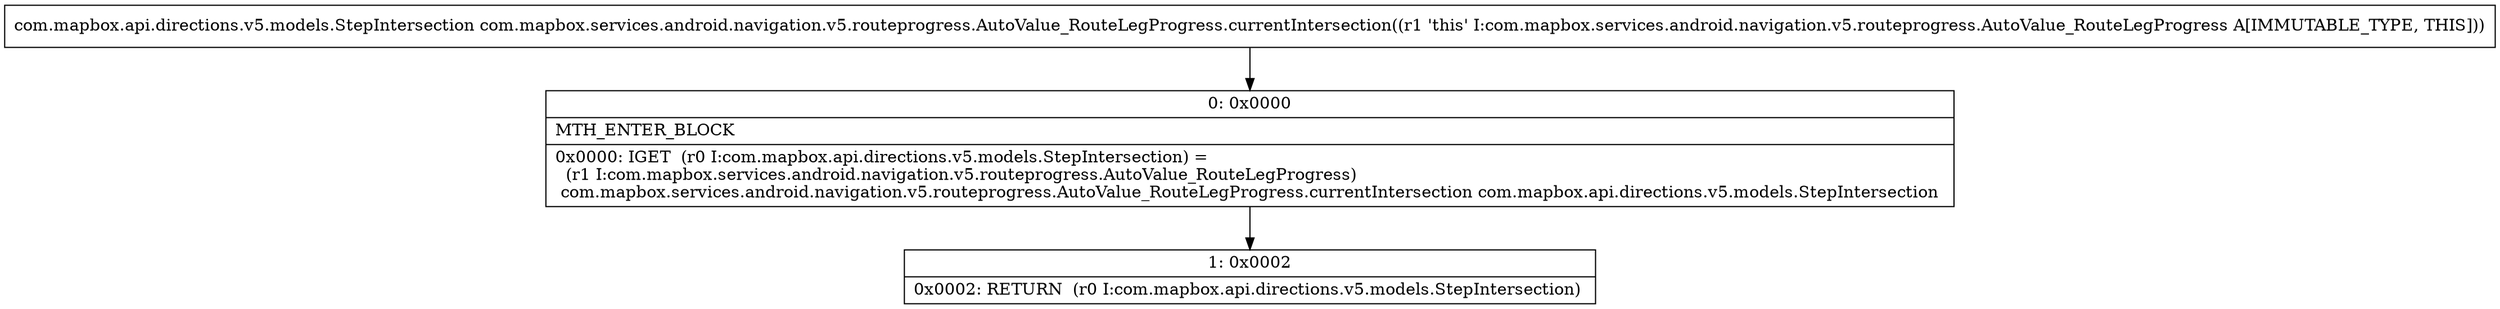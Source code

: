 digraph "CFG forcom.mapbox.services.android.navigation.v5.routeprogress.AutoValue_RouteLegProgress.currentIntersection()Lcom\/mapbox\/api\/directions\/v5\/models\/StepIntersection;" {
Node_0 [shape=record,label="{0\:\ 0x0000|MTH_ENTER_BLOCK\l|0x0000: IGET  (r0 I:com.mapbox.api.directions.v5.models.StepIntersection) = \l  (r1 I:com.mapbox.services.android.navigation.v5.routeprogress.AutoValue_RouteLegProgress)\l com.mapbox.services.android.navigation.v5.routeprogress.AutoValue_RouteLegProgress.currentIntersection com.mapbox.api.directions.v5.models.StepIntersection \l}"];
Node_1 [shape=record,label="{1\:\ 0x0002|0x0002: RETURN  (r0 I:com.mapbox.api.directions.v5.models.StepIntersection) \l}"];
MethodNode[shape=record,label="{com.mapbox.api.directions.v5.models.StepIntersection com.mapbox.services.android.navigation.v5.routeprogress.AutoValue_RouteLegProgress.currentIntersection((r1 'this' I:com.mapbox.services.android.navigation.v5.routeprogress.AutoValue_RouteLegProgress A[IMMUTABLE_TYPE, THIS])) }"];
MethodNode -> Node_0;
Node_0 -> Node_1;
}

